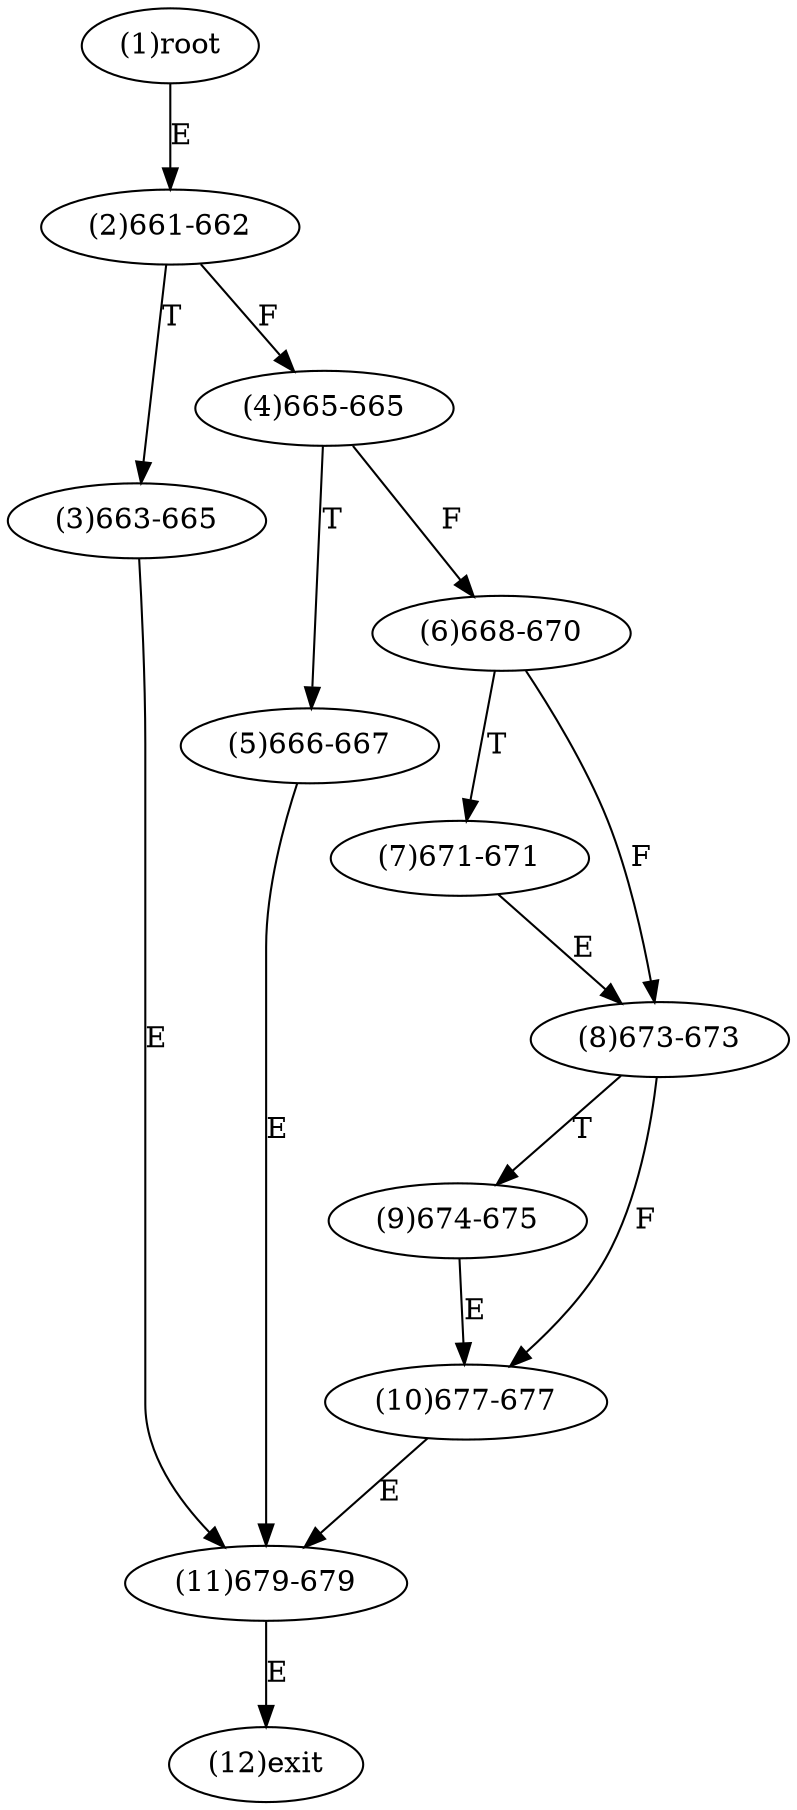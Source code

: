digraph "" { 
1[ label="(1)root"];
2[ label="(2)661-662"];
3[ label="(3)663-665"];
4[ label="(4)665-665"];
5[ label="(5)666-667"];
6[ label="(6)668-670"];
7[ label="(7)671-671"];
8[ label="(8)673-673"];
9[ label="(9)674-675"];
10[ label="(10)677-677"];
11[ label="(11)679-679"];
12[ label="(12)exit"];
1->2[ label="E"];
2->4[ label="F"];
2->3[ label="T"];
3->11[ label="E"];
4->6[ label="F"];
4->5[ label="T"];
5->11[ label="E"];
6->8[ label="F"];
6->7[ label="T"];
7->8[ label="E"];
8->10[ label="F"];
8->9[ label="T"];
9->10[ label="E"];
10->11[ label="E"];
11->12[ label="E"];
}